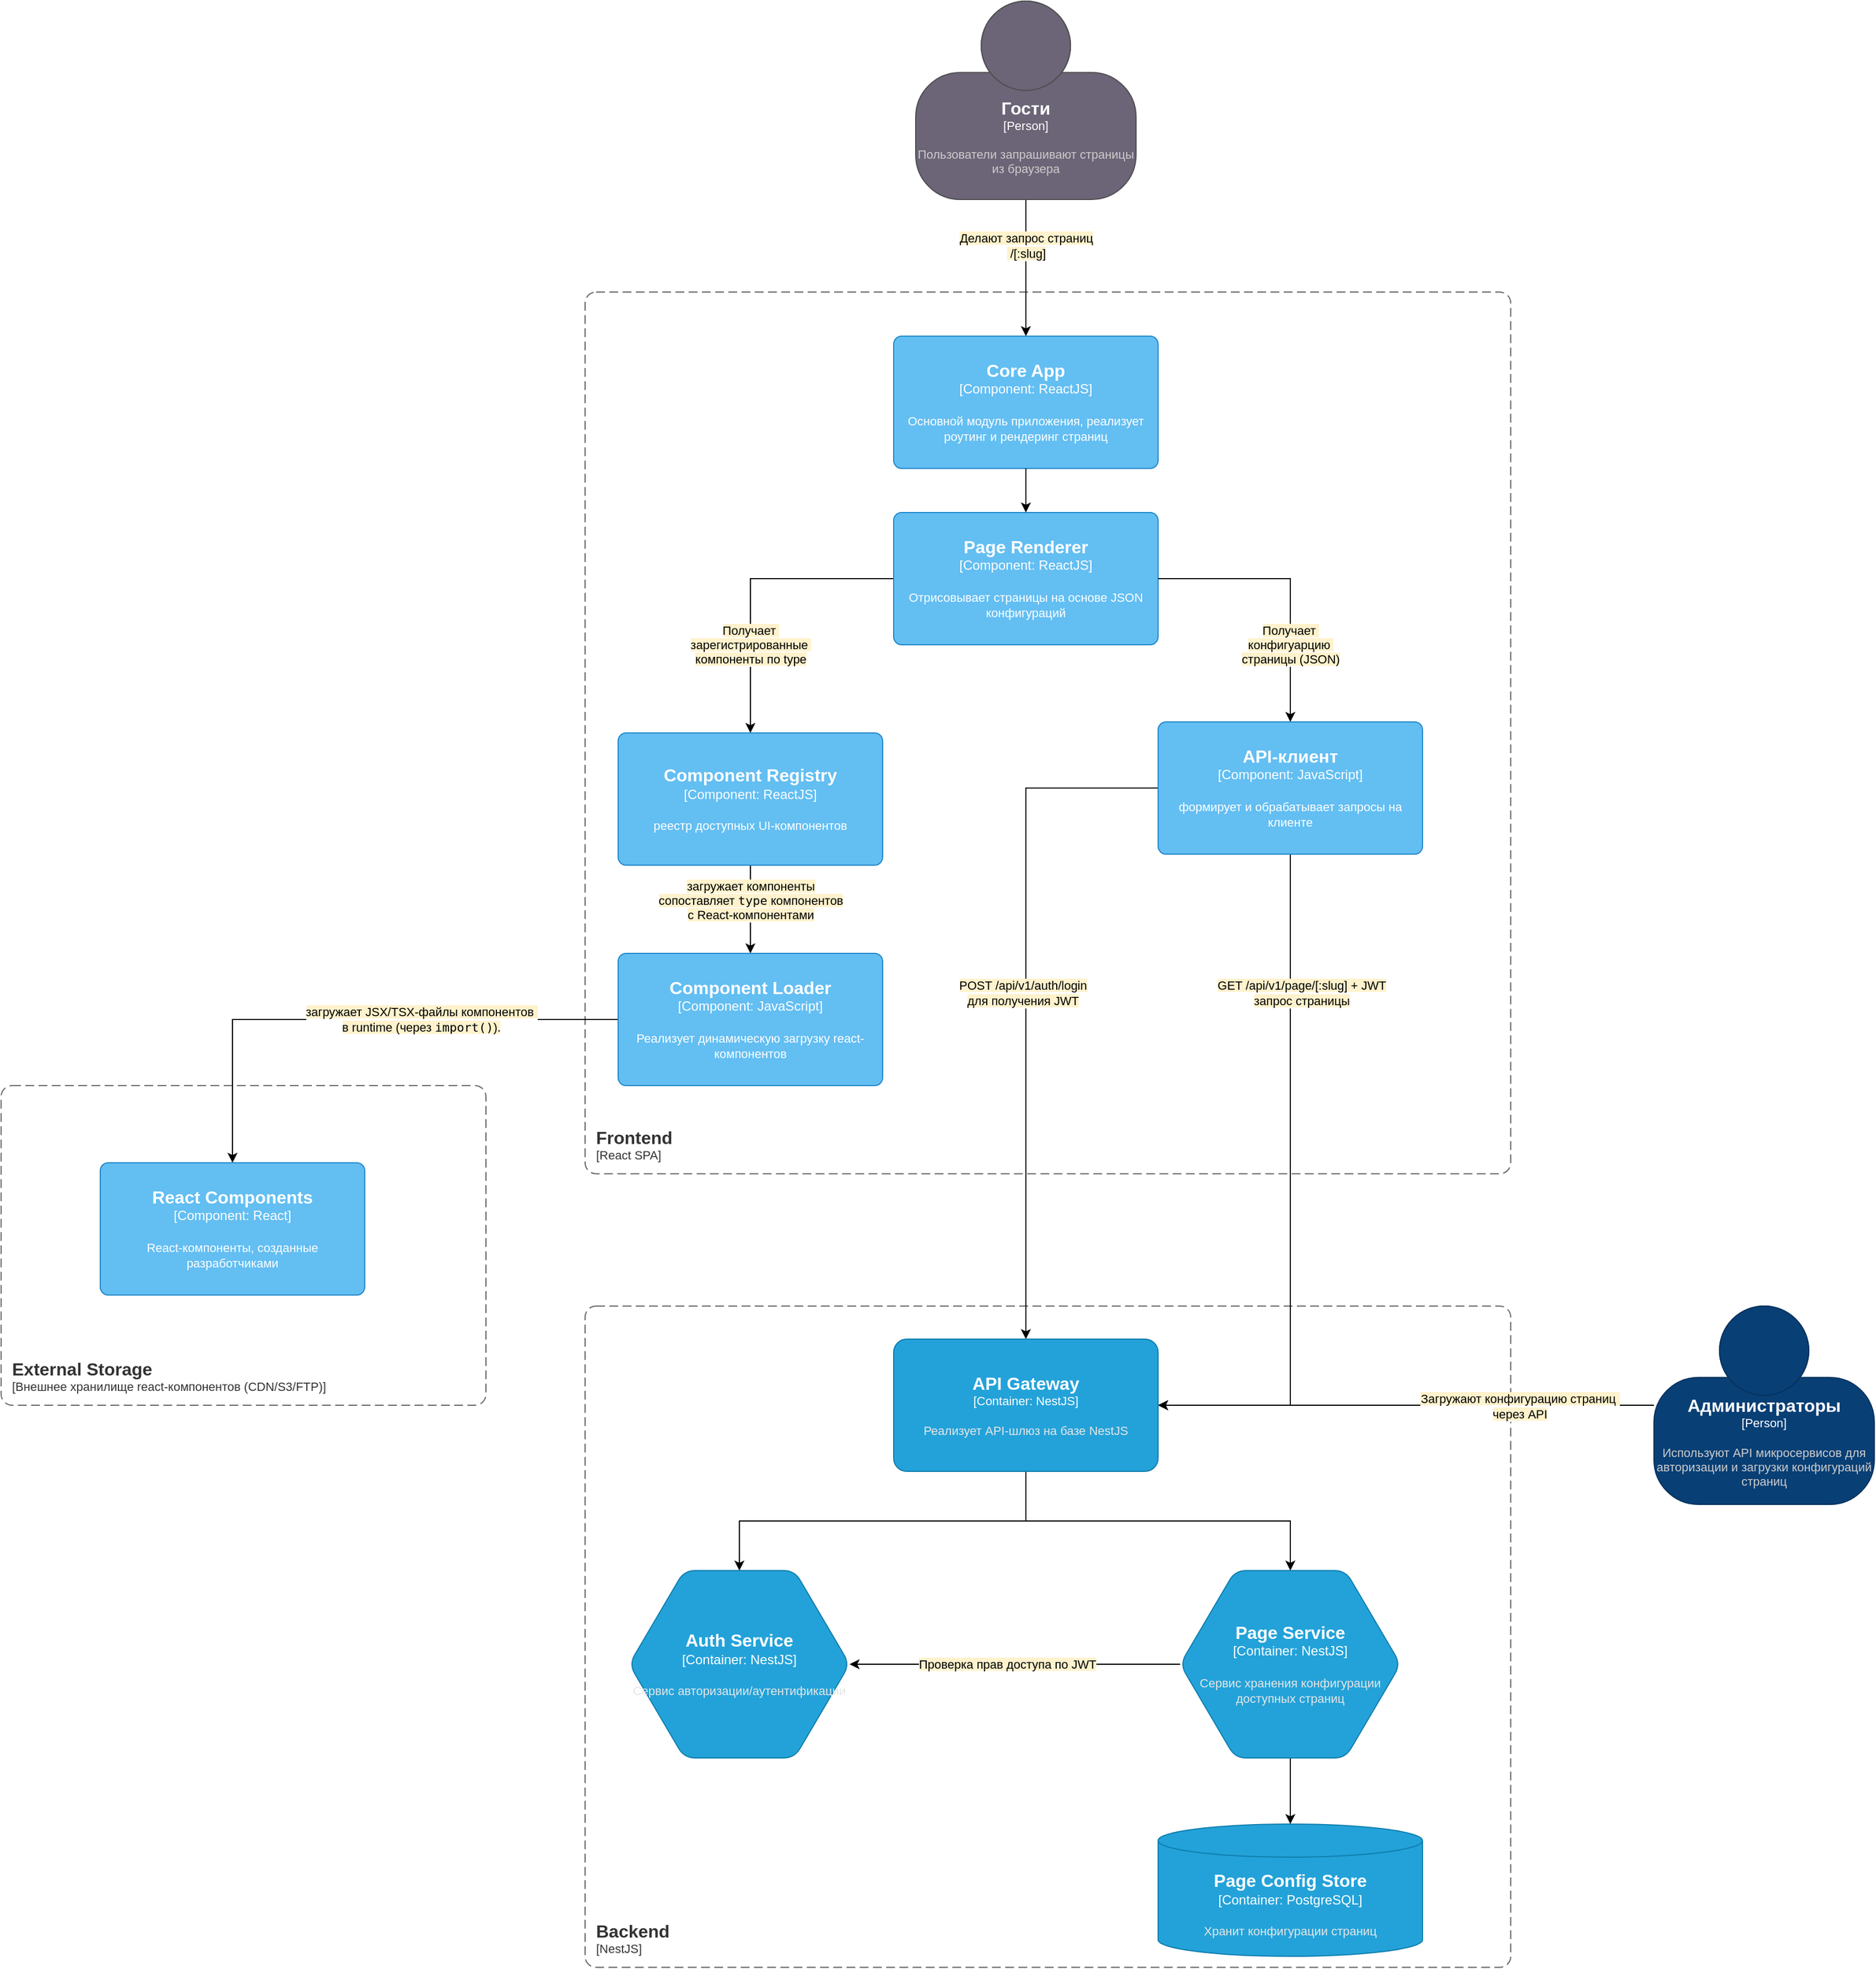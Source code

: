 <mxfile version="27.0.6">
  <diagram name="Страница — 1" id="0maSJDkNxt07ryqt1H2F">
    <mxGraphModel dx="3912" dy="2912" grid="1" gridSize="10" guides="1" tooltips="1" connect="1" arrows="1" fold="1" page="1" pageScale="1" pageWidth="827" pageHeight="1169" math="0" shadow="0">
      <root>
        <mxCell id="0" />
        <mxCell id="1" parent="0" />
        <object placeholders="1" c4Name="Frontend" c4Type="ContainerScopeBoundary" c4Application="React SPA" label="&lt;font style=&quot;font-size: 16px&quot;&gt;&lt;b&gt;&lt;div style=&quot;text-align: left&quot;&gt;%c4Name%&lt;/div&gt;&lt;/b&gt;&lt;/font&gt;&lt;div style=&quot;text-align: left&quot;&gt;[%c4Application%]&lt;/div&gt;" id="0vgUIhdeMkAXDTte1ugr-2">
          <mxCell style="rounded=1;fontSize=11;whiteSpace=wrap;html=1;dashed=1;arcSize=20;fillColor=none;strokeColor=#666666;fontColor=#333333;labelBackgroundColor=none;align=left;verticalAlign=bottom;labelBorderColor=none;spacingTop=0;spacing=10;dashPattern=8 4;metaEdit=1;rotatable=0;perimeter=rectanglePerimeter;noLabel=0;labelPadding=0;allowArrows=0;connectable=0;expand=0;recursiveResize=0;editable=1;pointerEvents=0;absoluteArcSize=1;points=[[0.25,0,0],[0.5,0,0],[0.75,0,0],[1,0.25,0],[1,0.5,0],[1,0.75,0],[0.75,1,0],[0.5,1,0],[0.25,1,0],[0,0.75,0],[0,0.5,0],[0,0.25,0]];" vertex="1" parent="1">
            <mxGeometry y="-320" width="840" height="800" as="geometry" />
          </mxCell>
        </object>
        <object placeholders="1" c4Name="Backend" c4Type="ContainerScopeBoundary" c4Application="NestJS" label="&lt;font style=&quot;font-size: 16px&quot;&gt;&lt;b&gt;&lt;div style=&quot;text-align: left&quot;&gt;%c4Name%&lt;/div&gt;&lt;/b&gt;&lt;/font&gt;&lt;div style=&quot;text-align: left&quot;&gt;[%c4Application%]&lt;/div&gt;" id="0vgUIhdeMkAXDTte1ugr-3">
          <mxCell style="rounded=1;fontSize=11;whiteSpace=wrap;html=1;dashed=1;arcSize=20;fillColor=none;strokeColor=#666666;fontColor=#333333;labelBackgroundColor=none;align=left;verticalAlign=bottom;labelBorderColor=none;spacingTop=0;spacing=10;dashPattern=8 4;metaEdit=1;rotatable=0;perimeter=rectanglePerimeter;noLabel=0;labelPadding=0;allowArrows=0;connectable=0;expand=0;recursiveResize=0;editable=1;pointerEvents=0;absoluteArcSize=1;points=[[0.25,0,0],[0.5,0,0],[0.75,0,0],[1,0.25,0],[1,0.5,0],[1,0.75,0],[0.75,1,0],[0.5,1,0],[0.25,1,0],[0,0.75,0],[0,0.5,0],[0,0.25,0]];" vertex="1" parent="1">
            <mxGeometry y="600" width="840" height="600" as="geometry" />
          </mxCell>
        </object>
        <object placeholders="1" c4Name="External Storage" c4Type="ContainerScopeBoundary" c4Application="Внешнее хранилище react-компонентов (CDN/S3/FTP)" label="&lt;font style=&quot;font-size: 16px&quot;&gt;&lt;b&gt;&lt;div style=&quot;text-align: left&quot;&gt;%c4Name%&lt;/div&gt;&lt;/b&gt;&lt;/font&gt;&lt;div style=&quot;text-align: left&quot;&gt;[%c4Application%]&lt;/div&gt;" id="0vgUIhdeMkAXDTte1ugr-4">
          <mxCell style="rounded=1;fontSize=11;whiteSpace=wrap;html=1;dashed=1;arcSize=20;fillColor=none;strokeColor=#666666;fontColor=#333333;labelBackgroundColor=none;align=left;verticalAlign=bottom;labelBorderColor=none;spacingTop=0;spacing=10;dashPattern=8 4;metaEdit=1;rotatable=0;perimeter=rectanglePerimeter;noLabel=0;labelPadding=0;allowArrows=0;connectable=0;expand=0;recursiveResize=0;editable=1;pointerEvents=0;absoluteArcSize=1;points=[[0.25,0,0],[0.5,0,0],[0.75,0,0],[1,0.25,0],[1,0.5,0],[1,0.75,0],[0.75,1,0],[0.5,1,0],[0.25,1,0],[0,0.75,0],[0,0.5,0],[0,0.25,0]];" vertex="1" parent="1">
            <mxGeometry x="-530" y="400" width="440" height="290" as="geometry" />
          </mxCell>
        </object>
        <mxCell id="0vgUIhdeMkAXDTte1ugr-18" style="edgeStyle=orthogonalEdgeStyle;rounded=0;orthogonalLoop=1;jettySize=auto;html=1;entryX=0.5;entryY=0;entryDx=0;entryDy=0;entryPerimeter=0;" edge="1" parent="1" source="0vgUIhdeMkAXDTte1ugr-6" target="0vgUIhdeMkAXDTte1ugr-8">
          <mxGeometry relative="1" as="geometry">
            <Array as="points">
              <mxPoint x="150" y="-60" />
            </Array>
          </mxGeometry>
        </mxCell>
        <mxCell id="0vgUIhdeMkAXDTte1ugr-23" value="&lt;span style=&quot;background-color: rgb(255, 242, 204);&quot;&gt;Получает&amp;nbsp;&lt;/span&gt;&lt;div&gt;&lt;span style=&quot;background-color: rgb(255, 242, 204);&quot;&gt;зарегистрированные&amp;nbsp;&lt;/span&gt;&lt;/div&gt;&lt;div&gt;&lt;span style=&quot;background-color: rgb(255, 242, 204);&quot;&gt;компоненты по type&lt;/span&gt;&lt;/div&gt;" style="edgeLabel;html=1;align=center;verticalAlign=middle;resizable=0;points=[];" vertex="1" connectable="0" parent="0vgUIhdeMkAXDTte1ugr-18">
          <mxGeometry x="0.312" y="-1" relative="1" as="geometry">
            <mxPoint x="1" y="13" as="offset" />
          </mxGeometry>
        </mxCell>
        <object placeholders="1" c4Name="Page Renderer" c4Type="Component" c4Technology="ReactJS" c4Description="Отрисовывает страницы на основе JSON конфигураций" label="&lt;font style=&quot;font-size: 16px&quot;&gt;&lt;b&gt;%c4Name%&lt;/b&gt;&lt;/font&gt;&lt;div&gt;[%c4Type%: %c4Technology%]&lt;/div&gt;&lt;br&gt;&lt;div&gt;&lt;font style=&quot;font-size: 11px&quot;&gt;%c4Description%&lt;/font&gt;&lt;/div&gt;" id="0vgUIhdeMkAXDTte1ugr-6">
          <mxCell style="rounded=1;whiteSpace=wrap;html=1;labelBackgroundColor=none;fillColor=#63BEF2;fontColor=#ffffff;align=center;arcSize=6;strokeColor=#2086C9;metaEdit=1;resizable=0;points=[[0.25,0,0],[0.5,0,0],[0.75,0,0],[1,0.25,0],[1,0.5,0],[1,0.75,0],[0.75,1,0],[0.5,1,0],[0.25,1,0],[0,0.75,0],[0,0.5,0],[0,0.25,0]];" vertex="1" parent="1">
            <mxGeometry x="280" y="-120" width="240" height="120" as="geometry" />
          </mxCell>
        </object>
        <mxCell id="0vgUIhdeMkAXDTte1ugr-20" style="edgeStyle=orthogonalEdgeStyle;rounded=0;orthogonalLoop=1;jettySize=auto;html=1;" edge="1" parent="1" source="0vgUIhdeMkAXDTte1ugr-8" target="0vgUIhdeMkAXDTte1ugr-10">
          <mxGeometry relative="1" as="geometry" />
        </mxCell>
        <mxCell id="0vgUIhdeMkAXDTte1ugr-33" value="&lt;span style=&quot;background-color: rgb(255, 242, 204);&quot;&gt;загружает компоненты&lt;/span&gt;&lt;div&gt;&lt;span style=&quot;background-color: rgb(255, 242, 204);&quot;&gt;сопоставляет &lt;code data-end=&quot;1487&quot; data-start=&quot;1481&quot;&gt;type&lt;/code&gt; компонентов&lt;/span&gt;&lt;div&gt;&lt;span style=&quot;background-color: rgb(255, 242, 204);&quot;&gt;с React-компонентами&lt;/span&gt;&lt;/div&gt;&lt;/div&gt;" style="edgeLabel;html=1;align=center;verticalAlign=middle;resizable=0;points=[];" vertex="1" connectable="0" parent="0vgUIhdeMkAXDTte1ugr-20">
          <mxGeometry x="-0.202" relative="1" as="geometry">
            <mxPoint as="offset" />
          </mxGeometry>
        </mxCell>
        <object placeholders="1" c4Name="Component Registry " c4Type="Component" c4Technology="ReactJS" c4Description="реестр доступных UI-компонентов" label="&lt;font style=&quot;font-size: 16px&quot;&gt;&lt;b&gt;%c4Name%&lt;/b&gt;&lt;/font&gt;&lt;div&gt;[%c4Type%: %c4Technology%]&lt;/div&gt;&lt;br&gt;&lt;div&gt;&lt;font style=&quot;font-size: 11px&quot;&gt;%c4Description%&lt;/font&gt;&lt;/div&gt;" id="0vgUIhdeMkAXDTte1ugr-8">
          <mxCell style="rounded=1;whiteSpace=wrap;html=1;labelBackgroundColor=none;fillColor=#63BEF2;fontColor=#ffffff;align=center;arcSize=6;strokeColor=#2086C9;metaEdit=1;resizable=0;points=[[0.25,0,0],[0.5,0,0],[0.75,0,0],[1,0.25,0],[1,0.5,0],[1,0.75,0],[0.75,1,0],[0.5,1,0],[0.25,1,0],[0,0.75,0],[0,0.5,0],[0,0.25,0]];" vertex="1" parent="1">
            <mxGeometry x="30" y="80" width="240" height="120" as="geometry" />
          </mxCell>
        </object>
        <mxCell id="0vgUIhdeMkAXDTte1ugr-25" style="edgeStyle=orthogonalEdgeStyle;rounded=0;orthogonalLoop=1;jettySize=auto;html=1;entryX=1;entryY=0.5;entryDx=0;entryDy=0;entryPerimeter=0;" edge="1" parent="1" source="0vgUIhdeMkAXDTte1ugr-9" target="0vgUIhdeMkAXDTte1ugr-40">
          <mxGeometry relative="1" as="geometry" />
        </mxCell>
        <mxCell id="0vgUIhdeMkAXDTte1ugr-27" value="&lt;span style=&quot;background-color: rgb(255, 242, 204);&quot;&gt;GET /api/v1/page/[:slug] + JWT&lt;/span&gt;&lt;div&gt;&lt;span style=&quot;background-color: rgb(255, 242, 204);&quot;&gt;запрос страницы&lt;/span&gt;&lt;/div&gt;" style="edgeLabel;html=1;align=center;verticalAlign=middle;resizable=0;points=[];" vertex="1" connectable="0" parent="0vgUIhdeMkAXDTte1ugr-25">
          <mxGeometry x="-0.335" y="-1" relative="1" as="geometry">
            <mxPoint x="11" y="-80" as="offset" />
          </mxGeometry>
        </mxCell>
        <mxCell id="0vgUIhdeMkAXDTte1ugr-43" style="edgeStyle=orthogonalEdgeStyle;rounded=0;orthogonalLoop=1;jettySize=auto;html=1;exitX=0;exitY=0.5;exitDx=0;exitDy=0;exitPerimeter=0;" edge="1" parent="1" source="0vgUIhdeMkAXDTte1ugr-9" target="0vgUIhdeMkAXDTte1ugr-40">
          <mxGeometry relative="1" as="geometry" />
        </mxCell>
        <mxCell id="0vgUIhdeMkAXDTte1ugr-44" value="&lt;font style=&quot;color: rgb(0, 0, 0); background-color: rgb(255, 242, 204);&quot;&gt;POST /api/v1/auth/login&lt;/font&gt;&lt;div&gt;&lt;font style=&quot;color: rgb(0, 0, 0); background-color: rgb(255, 242, 204);&quot;&gt;для получения JWT&lt;/font&gt;&lt;/div&gt;" style="edgeLabel;html=1;align=center;verticalAlign=middle;resizable=0;points=[];" vertex="1" connectable="0" parent="0vgUIhdeMkAXDTte1ugr-43">
          <mxGeometry x="-0.01" y="-2" relative="1" as="geometry">
            <mxPoint x="-1" y="-1" as="offset" />
          </mxGeometry>
        </mxCell>
        <object placeholders="1" c4Name="API-клиент" c4Type="Component" c4Technology="JavaScript" c4Description="формирует и обрабатывает запросы на клиенте" label="&lt;font style=&quot;font-size: 16px&quot;&gt;&lt;b&gt;%c4Name%&lt;/b&gt;&lt;/font&gt;&lt;div&gt;[%c4Type%: %c4Technology%]&lt;/div&gt;&lt;br&gt;&lt;div&gt;&lt;font style=&quot;font-size: 11px&quot;&gt;%c4Description%&lt;/font&gt;&lt;/div&gt;" id="0vgUIhdeMkAXDTte1ugr-9">
          <mxCell style="rounded=1;whiteSpace=wrap;html=1;labelBackgroundColor=none;fillColor=#63BEF2;fontColor=#ffffff;align=center;arcSize=6;strokeColor=#2086C9;metaEdit=1;resizable=0;points=[[0.25,0,0],[0.5,0,0],[0.75,0,0],[1,0.25,0],[1,0.5,0],[1,0.75,0],[0.75,1,0],[0.5,1,0],[0.25,1,0],[0,0.75,0],[0,0.5,0],[0,0.25,0]];" vertex="1" parent="1">
            <mxGeometry x="520" y="70" width="240" height="120" as="geometry" />
          </mxCell>
        </object>
        <mxCell id="0vgUIhdeMkAXDTte1ugr-34" style="edgeStyle=orthogonalEdgeStyle;rounded=0;orthogonalLoop=1;jettySize=auto;html=1;" edge="1" parent="1" source="0vgUIhdeMkAXDTte1ugr-10" target="0vgUIhdeMkAXDTte1ugr-30">
          <mxGeometry relative="1" as="geometry" />
        </mxCell>
        <mxCell id="0vgUIhdeMkAXDTte1ugr-35" value="&lt;span style=&quot;background-color: rgb(255, 242, 204);&quot;&gt;загружает JSX/TSX-файлы компонентов&amp;nbsp;&lt;/span&gt;&lt;div&gt;&lt;span style=&quot;background-color: rgb(255, 242, 204);&quot;&gt;в runtime (через &lt;code data-end=&quot;1618&quot; data-start=&quot;1608&quot;&gt;import()&lt;/code&gt;).&lt;/span&gt;&lt;/div&gt;" style="edgeLabel;html=1;align=center;verticalAlign=middle;resizable=0;points=[];" vertex="1" connectable="0" parent="0vgUIhdeMkAXDTte1ugr-34">
          <mxGeometry x="-0.252" relative="1" as="geometry">
            <mxPoint as="offset" />
          </mxGeometry>
        </mxCell>
        <object placeholders="1" c4Name="Component Loader" c4Type="Component" c4Technology="JavaScript" c4Description="Реализует динамическую загрузку react-компонентов" label="&lt;font style=&quot;font-size: 16px&quot;&gt;&lt;b&gt;%c4Name%&lt;/b&gt;&lt;/font&gt;&lt;div&gt;[%c4Type%: %c4Technology%]&lt;/div&gt;&lt;br&gt;&lt;div&gt;&lt;font style=&quot;font-size: 11px&quot;&gt;%c4Description%&lt;/font&gt;&lt;/div&gt;" id="0vgUIhdeMkAXDTte1ugr-10">
          <mxCell style="rounded=1;whiteSpace=wrap;html=1;labelBackgroundColor=none;fillColor=#63BEF2;fontColor=#ffffff;align=center;arcSize=6;strokeColor=#2086C9;metaEdit=1;resizable=0;points=[[0.25,0,0],[0.5,0,0],[0.75,0,0],[1,0.25,0],[1,0.5,0],[1,0.75,0],[0.75,1,0],[0.5,1,0],[0.25,1,0],[0,0.75,0],[0,0.5,0],[0,0.25,0]];" vertex="1" parent="1">
            <mxGeometry x="30" y="280" width="240" height="120" as="geometry" />
          </mxCell>
        </object>
        <object placeholders="1" c4Name="Auth Service" c4Type="Container" c4Technology="NestJS" c4Description="Сервис авторизации/аутентификации" label="&lt;font style=&quot;font-size: 16px&quot;&gt;&lt;b&gt;%c4Name%&lt;/b&gt;&lt;/font&gt;&lt;div&gt;[%c4Type%:&amp;nbsp;%c4Technology%]&lt;/div&gt;&lt;br&gt;&lt;div&gt;&lt;font style=&quot;font-size: 11px&quot;&gt;&lt;font color=&quot;#E6E6E6&quot;&gt;%c4Description%&lt;/font&gt;&lt;/div&gt;" id="0vgUIhdeMkAXDTte1ugr-12">
          <mxCell style="shape=hexagon;size=50;perimeter=hexagonPerimeter2;whiteSpace=wrap;html=1;fixedSize=1;rounded=1;labelBackgroundColor=none;fillColor=#23A2D9;fontSize=12;fontColor=#ffffff;align=center;strokeColor=#0E7DAD;metaEdit=1;points=[[0.5,0,0],[1,0.25,0],[1,0.5,0],[1,0.75,0],[0.5,1,0],[0,0.75,0],[0,0.5,0],[0,0.25,0]];resizable=0;" vertex="1" parent="1">
            <mxGeometry x="40" y="840" width="200" height="170" as="geometry" />
          </mxCell>
        </object>
        <mxCell id="0vgUIhdeMkAXDTte1ugr-15" style="edgeStyle=orthogonalEdgeStyle;rounded=0;orthogonalLoop=1;jettySize=auto;html=1;" edge="1" parent="1" source="0vgUIhdeMkAXDTte1ugr-13" target="0vgUIhdeMkAXDTte1ugr-14">
          <mxGeometry relative="1" as="geometry" />
        </mxCell>
        <object placeholders="1" c4Name="Page Service" c4Type="Container" c4Technology="NestJS" c4Description="Сервис хранения конфигурации доступных страниц" label="&lt;font style=&quot;font-size: 16px&quot;&gt;&lt;b&gt;%c4Name%&lt;/b&gt;&lt;/font&gt;&lt;div&gt;[%c4Type%:&amp;nbsp;%c4Technology%]&lt;/div&gt;&lt;br&gt;&lt;div&gt;&lt;font style=&quot;font-size: 11px&quot;&gt;&lt;font color=&quot;#E6E6E6&quot;&gt;%c4Description%&lt;/font&gt;&lt;/div&gt;" id="0vgUIhdeMkAXDTte1ugr-13">
          <mxCell style="shape=hexagon;size=50;perimeter=hexagonPerimeter2;whiteSpace=wrap;html=1;fixedSize=1;rounded=1;labelBackgroundColor=none;fillColor=#23A2D9;fontSize=12;fontColor=#ffffff;align=center;strokeColor=#0E7DAD;metaEdit=1;points=[[0.5,0,0],[1,0.25,0],[1,0.5,0],[1,0.75,0],[0.5,1,0],[0,0.75,0],[0,0.5,0],[0,0.25,0]];resizable=0;" vertex="1" parent="1">
            <mxGeometry x="540" y="840" width="200" height="170" as="geometry" />
          </mxCell>
        </object>
        <object placeholders="1" c4Name="Page Config Store" c4Type="Container" c4Technology="PostgreSQL" c4Description="Хранит конфигурации страниц" label="&lt;font style=&quot;font-size: 16px&quot;&gt;&lt;b&gt;%c4Name%&lt;/b&gt;&lt;/font&gt;&lt;div&gt;[%c4Type%:&amp;nbsp;%c4Technology%]&lt;/div&gt;&lt;br&gt;&lt;div&gt;&lt;font style=&quot;font-size: 11px&quot;&gt;&lt;font color=&quot;#E6E6E6&quot;&gt;%c4Description%&lt;/font&gt;&lt;/div&gt;" id="0vgUIhdeMkAXDTte1ugr-14">
          <mxCell style="shape=cylinder3;size=15;whiteSpace=wrap;html=1;boundedLbl=1;rounded=0;labelBackgroundColor=none;fillColor=#23A2D9;fontSize=12;fontColor=#ffffff;align=center;strokeColor=#0E7DAD;metaEdit=1;points=[[0.5,0,0],[1,0.25,0],[1,0.5,0],[1,0.75,0],[0.5,1,0],[0,0.75,0],[0,0.5,0],[0,0.25,0]];resizable=0;" vertex="1" parent="1">
            <mxGeometry x="520" y="1070" width="240" height="120" as="geometry" />
          </mxCell>
        </object>
        <mxCell id="0vgUIhdeMkAXDTte1ugr-21" style="edgeStyle=orthogonalEdgeStyle;rounded=0;orthogonalLoop=1;jettySize=auto;html=1;entryX=0.5;entryY=0;entryDx=0;entryDy=0;entryPerimeter=0;exitX=1;exitY=0.5;exitDx=0;exitDy=0;exitPerimeter=0;" edge="1" parent="1" source="0vgUIhdeMkAXDTte1ugr-6" target="0vgUIhdeMkAXDTte1ugr-9">
          <mxGeometry relative="1" as="geometry" />
        </mxCell>
        <mxCell id="0vgUIhdeMkAXDTte1ugr-22" value="&lt;span style=&quot;background-color: rgb(255, 242, 204);&quot;&gt;Получает&amp;nbsp;&lt;/span&gt;&lt;div&gt;&lt;span style=&quot;background-color: rgb(255, 242, 204);&quot;&gt;конфигуарцию&amp;nbsp;&lt;/span&gt;&lt;/div&gt;&lt;div&gt;&lt;span style=&quot;background-color: rgb(255, 242, 204);&quot;&gt;страницы (JSON)&lt;/span&gt;&lt;/div&gt;" style="edgeLabel;html=1;align=center;verticalAlign=middle;resizable=0;points=[];" vertex="1" connectable="0" parent="0vgUIhdeMkAXDTte1ugr-21">
          <mxGeometry x="0.316" y="-2" relative="1" as="geometry">
            <mxPoint x="2" y="15" as="offset" />
          </mxGeometry>
        </mxCell>
        <mxCell id="0vgUIhdeMkAXDTte1ugr-28" style="edgeStyle=orthogonalEdgeStyle;rounded=0;orthogonalLoop=1;jettySize=auto;html=1;entryX=1;entryY=0.5;entryDx=0;entryDy=0;entryPerimeter=0;" edge="1" parent="1" source="0vgUIhdeMkAXDTte1ugr-13" target="0vgUIhdeMkAXDTte1ugr-12">
          <mxGeometry relative="1" as="geometry" />
        </mxCell>
        <mxCell id="0vgUIhdeMkAXDTte1ugr-29" value="&lt;span style=&quot;background-color: rgb(255, 242, 204);&quot;&gt;Проверка прав доступа по JWT&lt;/span&gt;" style="edgeLabel;html=1;align=center;verticalAlign=middle;resizable=0;points=[];" vertex="1" connectable="0" parent="0vgUIhdeMkAXDTte1ugr-28">
          <mxGeometry x="0.046" relative="1" as="geometry">
            <mxPoint as="offset" />
          </mxGeometry>
        </mxCell>
        <object placeholders="1" c4Name="React Components" c4Type="Component" c4Technology="React" c4Description="React-компоненты, созданные разработчиками" label="&lt;font style=&quot;font-size: 16px&quot;&gt;&lt;b&gt;%c4Name%&lt;/b&gt;&lt;/font&gt;&lt;div&gt;[%c4Type%: %c4Technology%]&lt;/div&gt;&lt;br&gt;&lt;div&gt;&lt;font style=&quot;font-size: 11px&quot;&gt;%c4Description%&lt;/font&gt;&lt;/div&gt;" id="0vgUIhdeMkAXDTte1ugr-30">
          <mxCell style="rounded=1;whiteSpace=wrap;html=1;labelBackgroundColor=none;fillColor=#63BEF2;fontColor=#ffffff;align=center;arcSize=6;strokeColor=#2086C9;metaEdit=1;resizable=0;points=[[0.25,0,0],[0.5,0,0],[0.75,0,0],[1,0.25,0],[1,0.5,0],[1,0.75,0],[0.75,1,0],[0.5,1,0],[0.25,1,0],[0,0.75,0],[0,0.5,0],[0,0.25,0]];" vertex="1" parent="1">
            <mxGeometry x="-440" y="470" width="240" height="120" as="geometry" />
          </mxCell>
        </object>
        <object placeholders="1" c4Name="Core App" c4Type="Component" c4Technology="ReactJS" c4Description="Основной модуль приложения, реализует роутинг и рендеринг страниц" label="&lt;font style=&quot;font-size: 16px&quot;&gt;&lt;b&gt;%c4Name%&lt;/b&gt;&lt;/font&gt;&lt;div&gt;[%c4Type%: %c4Technology%]&lt;/div&gt;&lt;br&gt;&lt;div&gt;&lt;font style=&quot;font-size: 11px&quot;&gt;%c4Description%&lt;/font&gt;&lt;/div&gt;" id="0vgUIhdeMkAXDTte1ugr-31">
          <mxCell style="rounded=1;whiteSpace=wrap;html=1;labelBackgroundColor=none;fillColor=#63BEF2;fontColor=#ffffff;align=center;arcSize=6;strokeColor=#2086C9;metaEdit=1;resizable=0;points=[[0.25,0,0],[0.5,0,0],[0.75,0,0],[1,0.25,0],[1,0.5,0],[1,0.75,0],[0.75,1,0],[0.5,1,0],[0.25,1,0],[0,0.75,0],[0,0.5,0],[0,0.25,0]];" vertex="1" parent="1">
            <mxGeometry x="280" y="-280" width="240" height="120" as="geometry" />
          </mxCell>
        </object>
        <mxCell id="0vgUIhdeMkAXDTte1ugr-32" style="edgeStyle=orthogonalEdgeStyle;rounded=0;orthogonalLoop=1;jettySize=auto;html=1;entryX=0.5;entryY=0;entryDx=0;entryDy=0;entryPerimeter=0;" edge="1" parent="1" source="0vgUIhdeMkAXDTte1ugr-31" target="0vgUIhdeMkAXDTte1ugr-6">
          <mxGeometry relative="1" as="geometry" />
        </mxCell>
        <mxCell id="0vgUIhdeMkAXDTte1ugr-38" style="edgeStyle=orthogonalEdgeStyle;rounded=0;orthogonalLoop=1;jettySize=auto;html=1;" edge="1" parent="1" source="0vgUIhdeMkAXDTte1ugr-37" target="0vgUIhdeMkAXDTte1ugr-31">
          <mxGeometry relative="1" as="geometry" />
        </mxCell>
        <mxCell id="0vgUIhdeMkAXDTte1ugr-50" value="&lt;span style=&quot;background-color: rgb(255, 242, 204);&quot;&gt;Делают запрос страниц&lt;/span&gt;&lt;div&gt;&lt;span style=&quot;background-color: rgb(255, 242, 204);&quot;&gt;&amp;nbsp;/[:slug]&lt;/span&gt;&lt;/div&gt;" style="edgeLabel;html=1;align=center;verticalAlign=middle;resizable=0;points=[];" vertex="1" connectable="0" parent="0vgUIhdeMkAXDTte1ugr-38">
          <mxGeometry x="-0.331" relative="1" as="geometry">
            <mxPoint as="offset" />
          </mxGeometry>
        </mxCell>
        <object placeholders="1" c4Name="Гости" c4Type="Person" c4Description="Пользователи запрашивают страницы из браузера" label="&lt;font style=&quot;font-size: 16px&quot;&gt;&lt;b&gt;%c4Name%&lt;/b&gt;&lt;/font&gt;&lt;div&gt;[%c4Type%]&lt;/div&gt;&lt;br&gt;&lt;div&gt;&lt;font style=&quot;font-size: 11px&quot;&gt;&lt;font color=&quot;#cccccc&quot;&gt;%c4Description%&lt;/font&gt;&lt;/div&gt;" id="0vgUIhdeMkAXDTte1ugr-37">
          <mxCell style="html=1;fontSize=11;dashed=0;whiteSpace=wrap;fillColor=#6C6477;strokeColor=#4D4D4D;fontColor=#ffffff;shape=mxgraph.c4.person2;align=center;metaEdit=1;points=[[0.5,0,0],[1,0.5,0],[1,0.75,0],[0.75,1,0],[0.5,1,0],[0.25,1,0],[0,0.75,0],[0,0.5,0]];resizable=0;" vertex="1" parent="1">
            <mxGeometry x="300" y="-584" width="200" height="180" as="geometry" />
          </mxCell>
        </object>
        <object placeholders="1" c4Name="Администраторы" c4Type="Person" c4Description="Используют API микросервисов для авторизации и загрузки конфигураций страниц" label="&lt;font style=&quot;font-size: 16px&quot;&gt;&lt;b&gt;%c4Name%&lt;/b&gt;&lt;/font&gt;&lt;div&gt;[%c4Type%]&lt;/div&gt;&lt;br&gt;&lt;div&gt;&lt;font style=&quot;font-size: 11px&quot;&gt;&lt;font color=&quot;#cccccc&quot;&gt;%c4Description%&lt;/font&gt;&lt;/div&gt;" id="0vgUIhdeMkAXDTte1ugr-39">
          <mxCell style="html=1;fontSize=11;dashed=0;whiteSpace=wrap;fillColor=#083F75;strokeColor=#06315C;fontColor=#ffffff;shape=mxgraph.c4.person2;align=center;metaEdit=1;points=[[0.5,0,0],[1,0.5,0],[1,0.75,0],[0.75,1,0],[0.5,1,0],[0.25,1,0],[0,0.75,0],[0,0.5,0]];resizable=0;" vertex="1" parent="1">
            <mxGeometry x="970" y="600" width="200" height="180" as="geometry" />
          </mxCell>
        </object>
        <mxCell id="0vgUIhdeMkAXDTte1ugr-41" style="edgeStyle=orthogonalEdgeStyle;rounded=0;orthogonalLoop=1;jettySize=auto;html=1;exitX=0.5;exitY=1;exitDx=0;exitDy=0;exitPerimeter=0;" edge="1" parent="1" source="0vgUIhdeMkAXDTte1ugr-40" target="0vgUIhdeMkAXDTte1ugr-12">
          <mxGeometry relative="1" as="geometry" />
        </mxCell>
        <mxCell id="0vgUIhdeMkAXDTte1ugr-45" style="edgeStyle=orthogonalEdgeStyle;rounded=0;orthogonalLoop=1;jettySize=auto;html=1;exitX=0.5;exitY=1;exitDx=0;exitDy=0;exitPerimeter=0;" edge="1" parent="1" source="0vgUIhdeMkAXDTte1ugr-40" target="0vgUIhdeMkAXDTte1ugr-13">
          <mxGeometry relative="1" as="geometry" />
        </mxCell>
        <object placeholders="1" c4Name="API Gateway" c4Type="Container" c4Technology="NestJS" c4Description="Реализует API-шлюз на базе NestJS" label="&lt;font style=&quot;font-size: 16px&quot;&gt;&lt;b&gt;%c4Name%&lt;/b&gt;&lt;/font&gt;&lt;div&gt;[%c4Type%: %c4Technology%]&lt;/div&gt;&lt;br&gt;&lt;div&gt;&lt;font style=&quot;font-size: 11px&quot;&gt;&lt;font color=&quot;#E6E6E6&quot;&gt;%c4Description%&lt;/font&gt;&lt;/div&gt;" id="0vgUIhdeMkAXDTte1ugr-40">
          <mxCell style="rounded=1;whiteSpace=wrap;html=1;fontSize=11;labelBackgroundColor=none;fillColor=#23A2D9;fontColor=#ffffff;align=center;arcSize=10;strokeColor=#0E7DAD;metaEdit=1;resizable=0;points=[[0.25,0,0],[0.5,0,0],[0.75,0,0],[1,0.25,0],[1,0.5,0],[1,0.75,0],[0.75,1,0],[0.5,1,0],[0.25,1,0],[0,0.75,0],[0,0.5,0],[0,0.25,0]];" vertex="1" parent="1">
            <mxGeometry x="280" y="630" width="240" height="120" as="geometry" />
          </mxCell>
        </object>
        <mxCell id="0vgUIhdeMkAXDTte1ugr-48" style="edgeStyle=orthogonalEdgeStyle;rounded=0;orthogonalLoop=1;jettySize=auto;html=1;entryX=1;entryY=0.5;entryDx=0;entryDy=0;entryPerimeter=0;exitX=0;exitY=0.5;exitDx=0;exitDy=0;exitPerimeter=0;" edge="1" parent="1" source="0vgUIhdeMkAXDTte1ugr-39" target="0vgUIhdeMkAXDTte1ugr-40">
          <mxGeometry relative="1" as="geometry" />
        </mxCell>
        <mxCell id="0vgUIhdeMkAXDTte1ugr-49" value="&lt;span style=&quot;background-color: rgb(255, 242, 204);&quot;&gt;Загружают конфигурацию страниц&amp;nbsp;&lt;/span&gt;&lt;div&gt;&lt;span style=&quot;background-color: rgb(255, 242, 204);&quot;&gt;через API&lt;/span&gt;&lt;/div&gt;" style="edgeLabel;html=1;align=center;verticalAlign=middle;resizable=0;points=[];" vertex="1" connectable="0" parent="0vgUIhdeMkAXDTte1ugr-48">
          <mxGeometry x="-0.456" y="1" relative="1" as="geometry">
            <mxPoint as="offset" />
          </mxGeometry>
        </mxCell>
      </root>
    </mxGraphModel>
  </diagram>
</mxfile>
